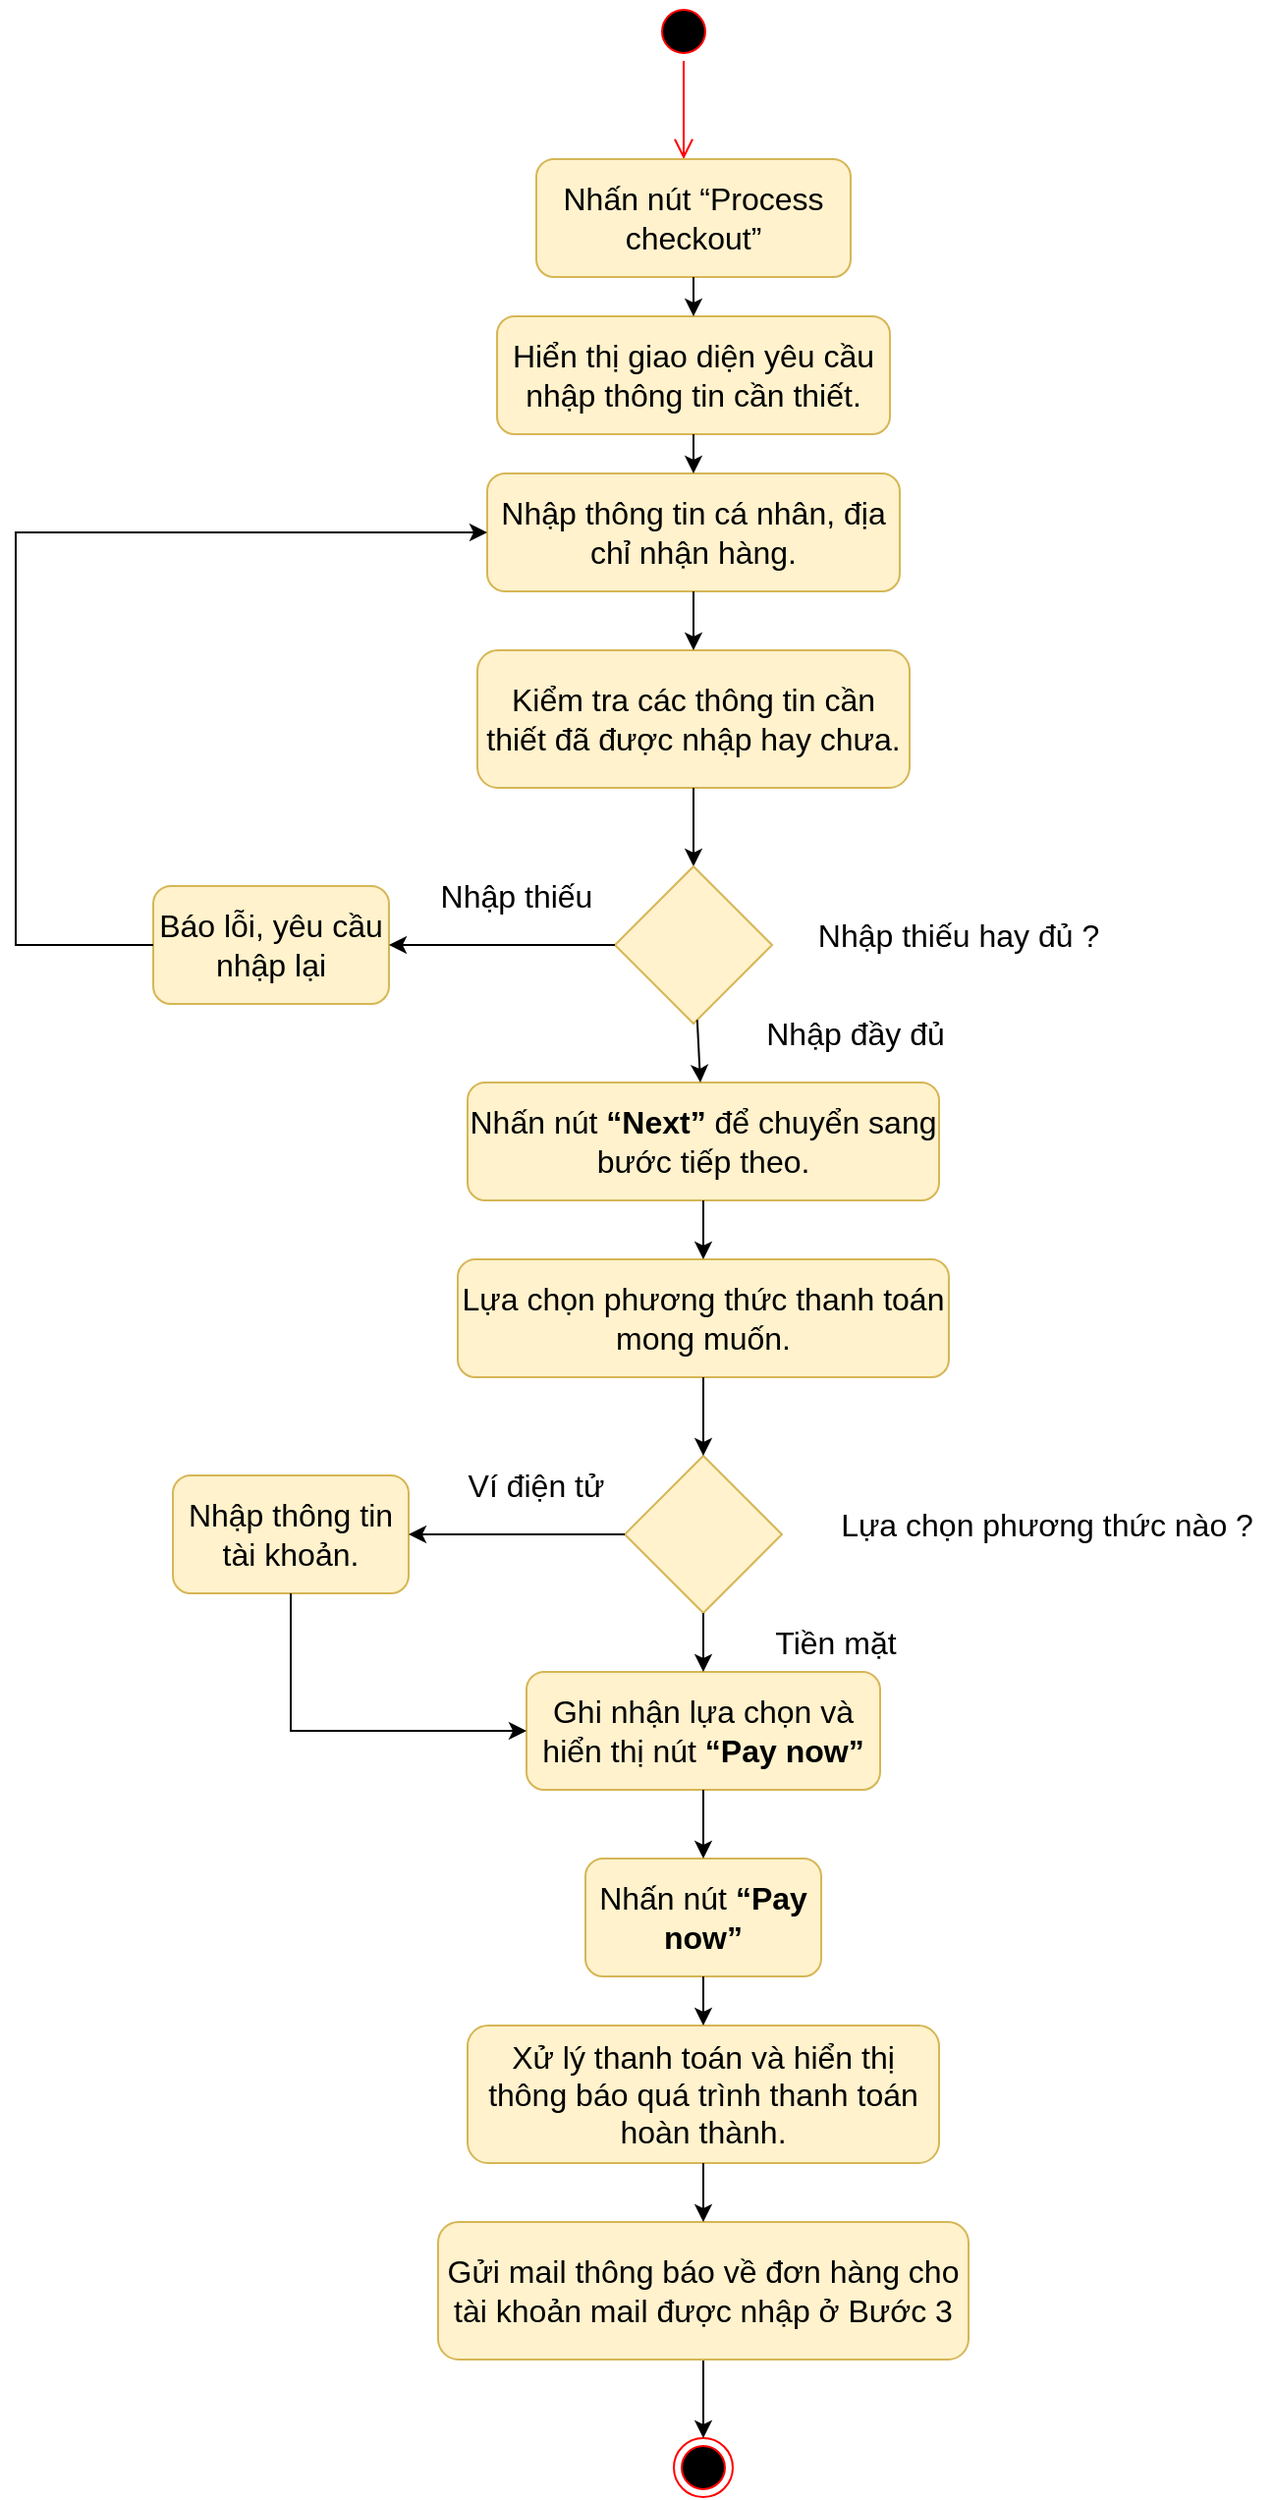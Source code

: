 <mxfile version="20.5.1" type="device"><diagram id="NhiM2GhFGDRZ1sHwRhLq" name="Page-1"><mxGraphModel dx="1635" dy="913" grid="1" gridSize="10" guides="1" tooltips="1" connect="1" arrows="1" fold="1" page="1" pageScale="1" pageWidth="850" pageHeight="1100" math="0" shadow="0"><root><mxCell id="0"/><mxCell id="1" parent="0"/><mxCell id="XzoxPtoYPZszgcA9WpUo-1" value="" style="ellipse;html=1;shape=startState;fillColor=#000000;strokeColor=#ff0000;fontSize=16;" parent="1" vertex="1"><mxGeometry x="425" y="60" width="30" height="30" as="geometry"/></mxCell><mxCell id="XzoxPtoYPZszgcA9WpUo-2" value="" style="edgeStyle=orthogonalEdgeStyle;html=1;verticalAlign=bottom;endArrow=open;endSize=8;strokeColor=#ff0000;rounded=0;fontSize=16;" parent="1" edge="1"><mxGeometry relative="1" as="geometry"><mxPoint x="440" y="140" as="targetPoint"/><Array as="points"><mxPoint x="440" y="100"/><mxPoint x="440" y="100"/></Array><mxPoint x="440" y="90" as="sourcePoint"/></mxGeometry></mxCell><mxCell id="XzoxPtoYPZszgcA9WpUo-3" value="&lt;span id=&quot;docs-internal-guid-6426c359-7fff-bfc6-8adb-8843751f7772&quot; style=&quot;font-size: 16px;&quot;&gt;&lt;span style=&quot;font-size: 16px; font-family: Calibri, sans-serif; background-color: transparent; font-variant-numeric: normal; font-variant-east-asian: normal; vertical-align: baseline;&quot;&gt;Nhấn nút “Process checkout”&lt;/span&gt;&lt;/span&gt;" style="rounded=1;whiteSpace=wrap;html=1;fillColor=#fff2cc;strokeColor=#d6b656;fontSize=16;" parent="1" vertex="1"><mxGeometry x="365" y="140" width="160" height="60" as="geometry"/></mxCell><mxCell id="XzoxPtoYPZszgcA9WpUo-4" value="&lt;span id=&quot;docs-internal-guid-fab1194a-7fff-df3a-b978-4602a6cfd004&quot; style=&quot;font-size: 16px;&quot;&gt;&lt;p style=&quot;line-height: 1.2; margin-top: 0pt; margin-bottom: 0pt; font-size: 16px;&quot; dir=&quot;ltr&quot;&gt;&lt;span style=&quot;font-size: 16px; font-family: Calibri, sans-serif; background-color: transparent; font-variant-numeric: normal; font-variant-east-asian: normal; vertical-align: baseline;&quot;&gt;Hiển thị giao diện yêu cầu nhập thông tin cần thiết.&lt;/span&gt;&lt;/p&gt;&lt;/span&gt;" style="rounded=1;whiteSpace=wrap;html=1;fillColor=#fff2cc;strokeColor=#d6b656;fontSize=16;" parent="1" vertex="1"><mxGeometry x="345" y="220" width="200" height="60" as="geometry"/></mxCell><mxCell id="XzoxPtoYPZszgcA9WpUo-5" value="&lt;span id=&quot;docs-internal-guid-871623ae-7fff-2fb4-dfc2-6b4a987211e6&quot; style=&quot;font-size: 16px;&quot;&gt;&lt;span style=&quot;font-size: 16px; font-family: Calibri, sans-serif; background-color: transparent; font-variant-numeric: normal; font-variant-east-asian: normal; vertical-align: baseline;&quot;&gt;Nhập thông tin cá nhân, địa chỉ nhận hàng.&lt;/span&gt;&lt;/span&gt;" style="rounded=1;whiteSpace=wrap;html=1;fillColor=#fff2cc;strokeColor=#d6b656;fontSize=16;" parent="1" vertex="1"><mxGeometry x="340" y="300" width="210" height="60" as="geometry"/></mxCell><mxCell id="XzoxPtoYPZszgcA9WpUo-6" value="&lt;span id=&quot;docs-internal-guid-22d733be-7fff-6672-d579-1a604ca25fbf&quot; style=&quot;font-size: 16px;&quot;&gt;&lt;span style=&quot;font-size: 16px; font-family: Calibri, sans-serif; background-color: transparent; font-variant-numeric: normal; font-variant-east-asian: normal; vertical-align: baseline;&quot;&gt;Kiểm tra các thông tin cần thiết đã được nhập hay chưa.&lt;/span&gt;&lt;/span&gt;" style="rounded=1;whiteSpace=wrap;html=1;fillColor=#fff2cc;strokeColor=#d6b656;fontSize=16;" parent="1" vertex="1"><mxGeometry x="335" y="390" width="220" height="70" as="geometry"/></mxCell><mxCell id="XzoxPtoYPZszgcA9WpUo-8" value="" style="ellipse;html=1;shape=endState;fillColor=#000000;strokeColor=#ff0000;fontSize=16;" parent="1" vertex="1"><mxGeometry x="435" y="1300" width="30" height="30" as="geometry"/></mxCell><mxCell id="XzoxPtoYPZszgcA9WpUo-9" value="" style="endArrow=classic;html=1;rounded=0;fontSize=16;" parent="1" source="XzoxPtoYPZszgcA9WpUo-3" target="XzoxPtoYPZszgcA9WpUo-4" edge="1"><mxGeometry width="50" height="50" relative="1" as="geometry"><mxPoint x="415" y="210" as="sourcePoint"/><mxPoint x="415" y="250" as="targetPoint"/></mxGeometry></mxCell><mxCell id="XzoxPtoYPZszgcA9WpUo-10" value="" style="endArrow=classic;html=1;rounded=0;fontSize=16;" parent="1" source="XzoxPtoYPZszgcA9WpUo-4" target="XzoxPtoYPZszgcA9WpUo-5" edge="1"><mxGeometry width="50" height="50" relative="1" as="geometry"><mxPoint x="450" y="270" as="sourcePoint"/><mxPoint x="450" y="270" as="targetPoint"/></mxGeometry></mxCell><mxCell id="XzoxPtoYPZszgcA9WpUo-11" value="" style="endArrow=classic;html=1;rounded=0;fontSize=16;" parent="1" source="XzoxPtoYPZszgcA9WpUo-5" target="XzoxPtoYPZszgcA9WpUo-6" edge="1"><mxGeometry width="50" height="50" relative="1" as="geometry"><mxPoint x="460" y="220" as="sourcePoint"/><mxPoint x="460" y="280" as="targetPoint"/></mxGeometry></mxCell><mxCell id="XzoxPtoYPZszgcA9WpUo-12" value="" style="endArrow=classic;html=1;rounded=0;fontSize=16;" parent="1" source="XzoxPtoYPZszgcA9WpUo-6" target="XzoxPtoYPZszgcA9WpUo-14" edge="1"><mxGeometry width="50" height="50" relative="1" as="geometry"><mxPoint x="450" y="540" as="sourcePoint"/><mxPoint x="440" y="540" as="targetPoint"/></mxGeometry></mxCell><mxCell id="XzoxPtoYPZszgcA9WpUo-13" value="" style="endArrow=classic;html=1;rounded=0;fontSize=16;" parent="1" source="XzoxPtoYPZszgcA9WpUo-39" target="XzoxPtoYPZszgcA9WpUo-8" edge="1"><mxGeometry width="50" height="50" relative="1" as="geometry"><mxPoint x="450" y="1285" as="sourcePoint"/><mxPoint x="490" y="985" as="targetPoint"/></mxGeometry></mxCell><mxCell id="XzoxPtoYPZszgcA9WpUo-14" value="" style="rhombus;whiteSpace=wrap;html=1;fillColor=#fff2cc;strokeColor=#d6b656;fontSize=16;" parent="1" vertex="1"><mxGeometry x="405" y="500" width="80" height="80" as="geometry"/></mxCell><mxCell id="XzoxPtoYPZszgcA9WpUo-16" value="&lt;b id=&quot;docs-internal-guid-72abad9e-7fff-fb6b-2080-149dc90540bc&quot; style=&quot;font-weight: normal; font-size: 16px;&quot;&gt;&lt;span style=&quot;font-size: 16px; font-family: Calibri, sans-serif; color: rgb(0, 0, 0); background-color: transparent; font-weight: 400; font-style: normal; font-variant: normal; text-decoration: none; vertical-align: baseline;&quot;&gt;Nhấn nút &lt;/span&gt;&lt;span style=&quot;font-size: 16px; font-family: Calibri, sans-serif; color: rgb(0, 0, 0); background-color: transparent; font-weight: 700; font-style: normal; font-variant: normal; text-decoration: none; vertical-align: baseline;&quot;&gt;“Next”&lt;/span&gt;&lt;span style=&quot;font-size: 16px; font-family: Calibri, sans-serif; color: rgb(0, 0, 0); background-color: transparent; font-weight: 400; font-style: normal; font-variant: normal; text-decoration: none; vertical-align: baseline;&quot;&gt; để chuyển sang bước tiếp theo.&lt;/span&gt;&lt;/b&gt;&lt;br style=&quot;font-size: 16px;&quot;&gt;" style="rounded=1;whiteSpace=wrap;html=1;fillColor=#fff2cc;strokeColor=#d6b656;fontSize=16;" parent="1" vertex="1"><mxGeometry x="330" y="610" width="240" height="60" as="geometry"/></mxCell><mxCell id="XzoxPtoYPZszgcA9WpUo-17" value="Báo lỗi, yêu cầu nhập lại" style="rounded=1;whiteSpace=wrap;html=1;fillColor=#fff2cc;strokeColor=#d6b656;fontSize=16;" parent="1" vertex="1"><mxGeometry x="170" y="510" width="120" height="60" as="geometry"/></mxCell><mxCell id="XzoxPtoYPZszgcA9WpUo-18" value="" style="endArrow=classic;html=1;rounded=0;fontSize=16;" parent="1" source="XzoxPtoYPZszgcA9WpUo-14" target="XzoxPtoYPZszgcA9WpUo-17" edge="1"><mxGeometry width="50" height="50" relative="1" as="geometry"><mxPoint x="200" y="690" as="sourcePoint"/><mxPoint x="250" y="640" as="targetPoint"/></mxGeometry></mxCell><mxCell id="XzoxPtoYPZszgcA9WpUo-19" value="" style="endArrow=classic;html=1;rounded=0;fontSize=16;" parent="1" source="XzoxPtoYPZszgcA9WpUo-14" target="XzoxPtoYPZszgcA9WpUo-16" edge="1"><mxGeometry width="50" height="50" relative="1" as="geometry"><mxPoint x="180" y="750" as="sourcePoint"/><mxPoint x="230" y="700" as="targetPoint"/></mxGeometry></mxCell><mxCell id="XzoxPtoYPZszgcA9WpUo-20" value="Nhập thiếu" style="text;html=1;strokeColor=none;fillColor=none;align=center;verticalAlign=middle;whiteSpace=wrap;rounded=0;fontSize=16;" parent="1" vertex="1"><mxGeometry x="310" y="500" width="90" height="30" as="geometry"/></mxCell><mxCell id="XzoxPtoYPZszgcA9WpUo-21" value="Nhập đầy đủ" style="text;html=1;strokeColor=none;fillColor=none;align=center;verticalAlign=middle;whiteSpace=wrap;rounded=0;fontSize=16;" parent="1" vertex="1"><mxGeometry x="465" y="570" width="125" height="30" as="geometry"/></mxCell><mxCell id="XzoxPtoYPZszgcA9WpUo-22" value="&lt;b id=&quot;docs-internal-guid-c19226b5-7fff-469b-47c0-8e0e2cc8bd00&quot; style=&quot;font-weight: normal; font-size: 16px;&quot;&gt;&lt;span style=&quot;font-size: 16px; font-family: Calibri, sans-serif; color: rgb(0, 0, 0); background-color: transparent; font-weight: 400; font-style: normal; font-variant: normal; text-decoration: none; vertical-align: baseline;&quot;&gt;Lựa chọn phương thức thanh toán mong muốn.&lt;/span&gt;&lt;/b&gt;&lt;br style=&quot;font-size: 16px;&quot;&gt;" style="rounded=1;whiteSpace=wrap;html=1;fillColor=#fff2cc;strokeColor=#d6b656;fontSize=16;" parent="1" vertex="1"><mxGeometry x="325" y="700" width="250" height="60" as="geometry"/></mxCell><mxCell id="XzoxPtoYPZszgcA9WpUo-23" value="" style="endArrow=classic;html=1;rounded=0;fontSize=16;" parent="1" source="XzoxPtoYPZszgcA9WpUo-16" target="XzoxPtoYPZszgcA9WpUo-22" edge="1"><mxGeometry width="50" height="50" relative="1" as="geometry"><mxPoint x="230" y="770" as="sourcePoint"/><mxPoint x="280" y="720" as="targetPoint"/></mxGeometry></mxCell><mxCell id="XzoxPtoYPZszgcA9WpUo-24" value="" style="rhombus;whiteSpace=wrap;html=1;fillColor=#fff2cc;strokeColor=#d6b656;fontSize=16;" parent="1" vertex="1"><mxGeometry x="410" y="800" width="80" height="80" as="geometry"/></mxCell><mxCell id="XzoxPtoYPZszgcA9WpUo-25" value="" style="endArrow=classic;html=1;rounded=0;fontSize=16;" parent="1" source="XzoxPtoYPZszgcA9WpUo-22" target="XzoxPtoYPZszgcA9WpUo-24" edge="1"><mxGeometry width="50" height="50" relative="1" as="geometry"><mxPoint x="210" y="940" as="sourcePoint"/><mxPoint x="260" y="890" as="targetPoint"/></mxGeometry></mxCell><mxCell id="XzoxPtoYPZszgcA9WpUo-26" value="&lt;b id=&quot;docs-internal-guid-7fd26289-7fff-e23f-9fc6-bf7d9bfa9d12&quot; style=&quot;font-weight: normal; font-size: 16px;&quot;&gt;&lt;span style=&quot;font-size: 16px; font-family: Calibri, sans-serif; color: rgb(0, 0, 0); background-color: transparent; font-weight: 400; font-style: normal; font-variant: normal; text-decoration: none; vertical-align: baseline;&quot;&gt;Ghi nhận lựa chọn và hiển thị nút &lt;/span&gt;&lt;span style=&quot;font-size: 16px; font-family: Calibri, sans-serif; color: rgb(0, 0, 0); background-color: transparent; font-weight: 700; font-style: normal; font-variant: normal; text-decoration: none; vertical-align: baseline;&quot;&gt;“Pay now”&lt;/span&gt;&lt;/b&gt;&lt;br style=&quot;font-size: 16px;&quot;&gt;" style="rounded=1;whiteSpace=wrap;html=1;fillColor=#fff2cc;strokeColor=#d6b656;fontSize=16;" parent="1" vertex="1"><mxGeometry x="360" y="910" width="180" height="60" as="geometry"/></mxCell><mxCell id="XzoxPtoYPZszgcA9WpUo-27" value="" style="endArrow=classic;html=1;rounded=0;fontSize=16;" parent="1" source="XzoxPtoYPZszgcA9WpUo-24" target="XzoxPtoYPZszgcA9WpUo-26" edge="1"><mxGeometry width="50" height="50" relative="1" as="geometry"><mxPoint x="220" y="965" as="sourcePoint"/><mxPoint x="270" y="915" as="targetPoint"/></mxGeometry></mxCell><mxCell id="XzoxPtoYPZszgcA9WpUo-28" value="Nhập thông tin tài khoản." style="rounded=1;whiteSpace=wrap;html=1;fillColor=#fff2cc;strokeColor=#d6b656;fontSize=16;" parent="1" vertex="1"><mxGeometry x="180" y="810" width="120" height="60" as="geometry"/></mxCell><mxCell id="XzoxPtoYPZszgcA9WpUo-29" value="" style="endArrow=classic;html=1;rounded=0;fontSize=16;" parent="1" source="XzoxPtoYPZszgcA9WpUo-24" target="XzoxPtoYPZszgcA9WpUo-28" edge="1"><mxGeometry width="50" height="50" relative="1" as="geometry"><mxPoint x="250" y="845" as="sourcePoint"/><mxPoint x="300" y="795" as="targetPoint"/></mxGeometry></mxCell><mxCell id="XzoxPtoYPZszgcA9WpUo-31" value="Lựa chọn phương thức nào ?" style="text;html=1;strokeColor=none;fillColor=none;align=center;verticalAlign=middle;whiteSpace=wrap;rounded=0;fontSize=16;" parent="1" vertex="1"><mxGeometry x="510" y="820" width="230" height="30" as="geometry"/></mxCell><mxCell id="XzoxPtoYPZszgcA9WpUo-32" value="Nhập thiếu hay đủ ?" style="text;html=1;strokeColor=none;fillColor=none;align=center;verticalAlign=middle;whiteSpace=wrap;rounded=0;fontSize=16;" parent="1" vertex="1"><mxGeometry x="500" y="520" width="160" height="30" as="geometry"/></mxCell><mxCell id="XzoxPtoYPZszgcA9WpUo-33" value="Ví điện tử" style="text;html=1;strokeColor=none;fillColor=none;align=center;verticalAlign=middle;whiteSpace=wrap;rounded=0;fontSize=16;" parent="1" vertex="1"><mxGeometry x="325" y="800" width="80" height="30" as="geometry"/></mxCell><mxCell id="XzoxPtoYPZszgcA9WpUo-34" value="Tiền mặt" style="text;html=1;strokeColor=none;fillColor=none;align=center;verticalAlign=middle;whiteSpace=wrap;rounded=0;fontSize=16;" parent="1" vertex="1"><mxGeometry x="475" y="880" width="85" height="30" as="geometry"/></mxCell><mxCell id="XzoxPtoYPZszgcA9WpUo-35" value="" style="endArrow=classic;html=1;rounded=0;exitX=0.5;exitY=1;exitDx=0;exitDy=0;entryX=0;entryY=0.5;entryDx=0;entryDy=0;fontSize=16;" parent="1" source="XzoxPtoYPZszgcA9WpUo-28" target="XzoxPtoYPZszgcA9WpUo-26" edge="1"><mxGeometry width="50" height="50" relative="1" as="geometry"><mxPoint x="130" y="1085" as="sourcePoint"/><mxPoint x="390" y="1015" as="targetPoint"/><Array as="points"><mxPoint x="240" y="940"/></Array></mxGeometry></mxCell><mxCell id="XzoxPtoYPZszgcA9WpUo-37" value="&lt;b id=&quot;docs-internal-guid-d401c5eb-7fff-2e8e-36a8-60630d0131e3&quot; style=&quot;font-weight: normal; font-size: 16px;&quot;&gt;&lt;span style=&quot;font-size: 16px; font-family: Calibri, sans-serif; color: rgb(0, 0, 0); background-color: transparent; font-weight: 400; font-style: normal; font-variant: normal; text-decoration: none; vertical-align: baseline;&quot;&gt;Nhấn nút&lt;/span&gt;&lt;span style=&quot;font-size: 16px; font-family: Calibri, sans-serif; color: rgb(0, 0, 0); background-color: transparent; font-weight: 700; font-style: normal; font-variant: normal; text-decoration: none; vertical-align: baseline;&quot;&gt; “Pay now” &lt;/span&gt;&lt;/b&gt;&lt;br style=&quot;font-size: 16px;&quot;&gt;" style="rounded=1;whiteSpace=wrap;html=1;fillColor=#fff2cc;strokeColor=#d6b656;fontSize=16;" parent="1" vertex="1"><mxGeometry x="390" y="1005" width="120" height="60" as="geometry"/></mxCell><mxCell id="XzoxPtoYPZszgcA9WpUo-38" value="&lt;span id=&quot;docs-internal-guid-492f1023-7fff-9307-7f5c-150cea26f08f&quot; style=&quot;font-size: 16px;&quot;&gt;&lt;span style=&quot;font-size: 16px; font-family: Calibri, sans-serif; background-color: transparent; font-variant-numeric: normal; font-variant-east-asian: normal; vertical-align: baseline;&quot;&gt;Xử lý thanh toán và hiển thị thông báo quá trình thanh toán hoàn thành.&lt;/span&gt;&lt;/span&gt;" style="rounded=1;whiteSpace=wrap;html=1;fillColor=#fff2cc;strokeColor=#d6b656;fontSize=16;" parent="1" vertex="1"><mxGeometry x="330" y="1090" width="240" height="70" as="geometry"/></mxCell><mxCell id="XzoxPtoYPZszgcA9WpUo-39" value="&lt;br style=&quot;font-size: 16px;&quot;&gt;&lt;b id=&quot;docs-internal-guid-b7e816a5-7fff-d679-2394-c2c98702ad48&quot; style=&quot;font-weight: normal; font-size: 16px;&quot;&gt;&lt;p style=&quot;line-height: 1.2; margin-top: 0pt; margin-bottom: 0pt; font-size: 16px;&quot; dir=&quot;ltr&quot;&gt;&lt;span style=&quot;font-size: 16px; font-family: Calibri, sans-serif; color: rgb(0, 0, 0); background-color: transparent; font-weight: 400; font-style: normal; font-variant: normal; text-decoration: none; vertical-align: baseline;&quot;&gt;Gửi mail thông báo về đơn hàng cho tài khoản mail được nhập ở Bước 3&lt;/span&gt;&lt;/p&gt;&lt;/b&gt;&lt;br style=&quot;font-size: 16px;&quot;&gt;" style="rounded=1;whiteSpace=wrap;html=1;fillColor=#fff2cc;strokeColor=#d6b656;fontSize=16;" parent="1" vertex="1"><mxGeometry x="315" y="1190" width="270" height="70" as="geometry"/></mxCell><mxCell id="XzoxPtoYPZszgcA9WpUo-40" value="" style="endArrow=classic;html=1;rounded=0;fontSize=16;" parent="1" source="XzoxPtoYPZszgcA9WpUo-26" target="XzoxPtoYPZszgcA9WpUo-37" edge="1"><mxGeometry width="50" height="50" relative="1" as="geometry"><mxPoint x="300" y="1205" as="sourcePoint"/><mxPoint x="350" y="1155" as="targetPoint"/></mxGeometry></mxCell><mxCell id="XzoxPtoYPZszgcA9WpUo-41" value="" style="endArrow=classic;html=1;rounded=0;fontSize=16;" parent="1" source="XzoxPtoYPZszgcA9WpUo-37" target="XzoxPtoYPZszgcA9WpUo-38" edge="1"><mxGeometry width="50" height="50" relative="1" as="geometry"><mxPoint x="200" y="1195" as="sourcePoint"/><mxPoint x="250" y="1145" as="targetPoint"/></mxGeometry></mxCell><mxCell id="XzoxPtoYPZszgcA9WpUo-42" value="" style="endArrow=classic;html=1;rounded=0;fontSize=16;" parent="1" source="XzoxPtoYPZszgcA9WpUo-38" target="XzoxPtoYPZszgcA9WpUo-39" edge="1"><mxGeometry width="50" height="50" relative="1" as="geometry"><mxPoint x="100" y="1345" as="sourcePoint"/><mxPoint x="150" y="1295" as="targetPoint"/></mxGeometry></mxCell><mxCell id="2WSl9sAo99UPybr1o2ub-1" value="" style="endArrow=classic;html=1;rounded=0;exitX=0;exitY=0.5;exitDx=0;exitDy=0;entryX=0;entryY=0.5;entryDx=0;entryDy=0;" edge="1" parent="1" source="XzoxPtoYPZszgcA9WpUo-17" target="XzoxPtoYPZszgcA9WpUo-5"><mxGeometry width="50" height="50" relative="1" as="geometry"><mxPoint x="150" y="400" as="sourcePoint"/><mxPoint x="200" y="350" as="targetPoint"/><Array as="points"><mxPoint x="100" y="540"/><mxPoint x="100" y="330"/></Array></mxGeometry></mxCell></root></mxGraphModel></diagram></mxfile>